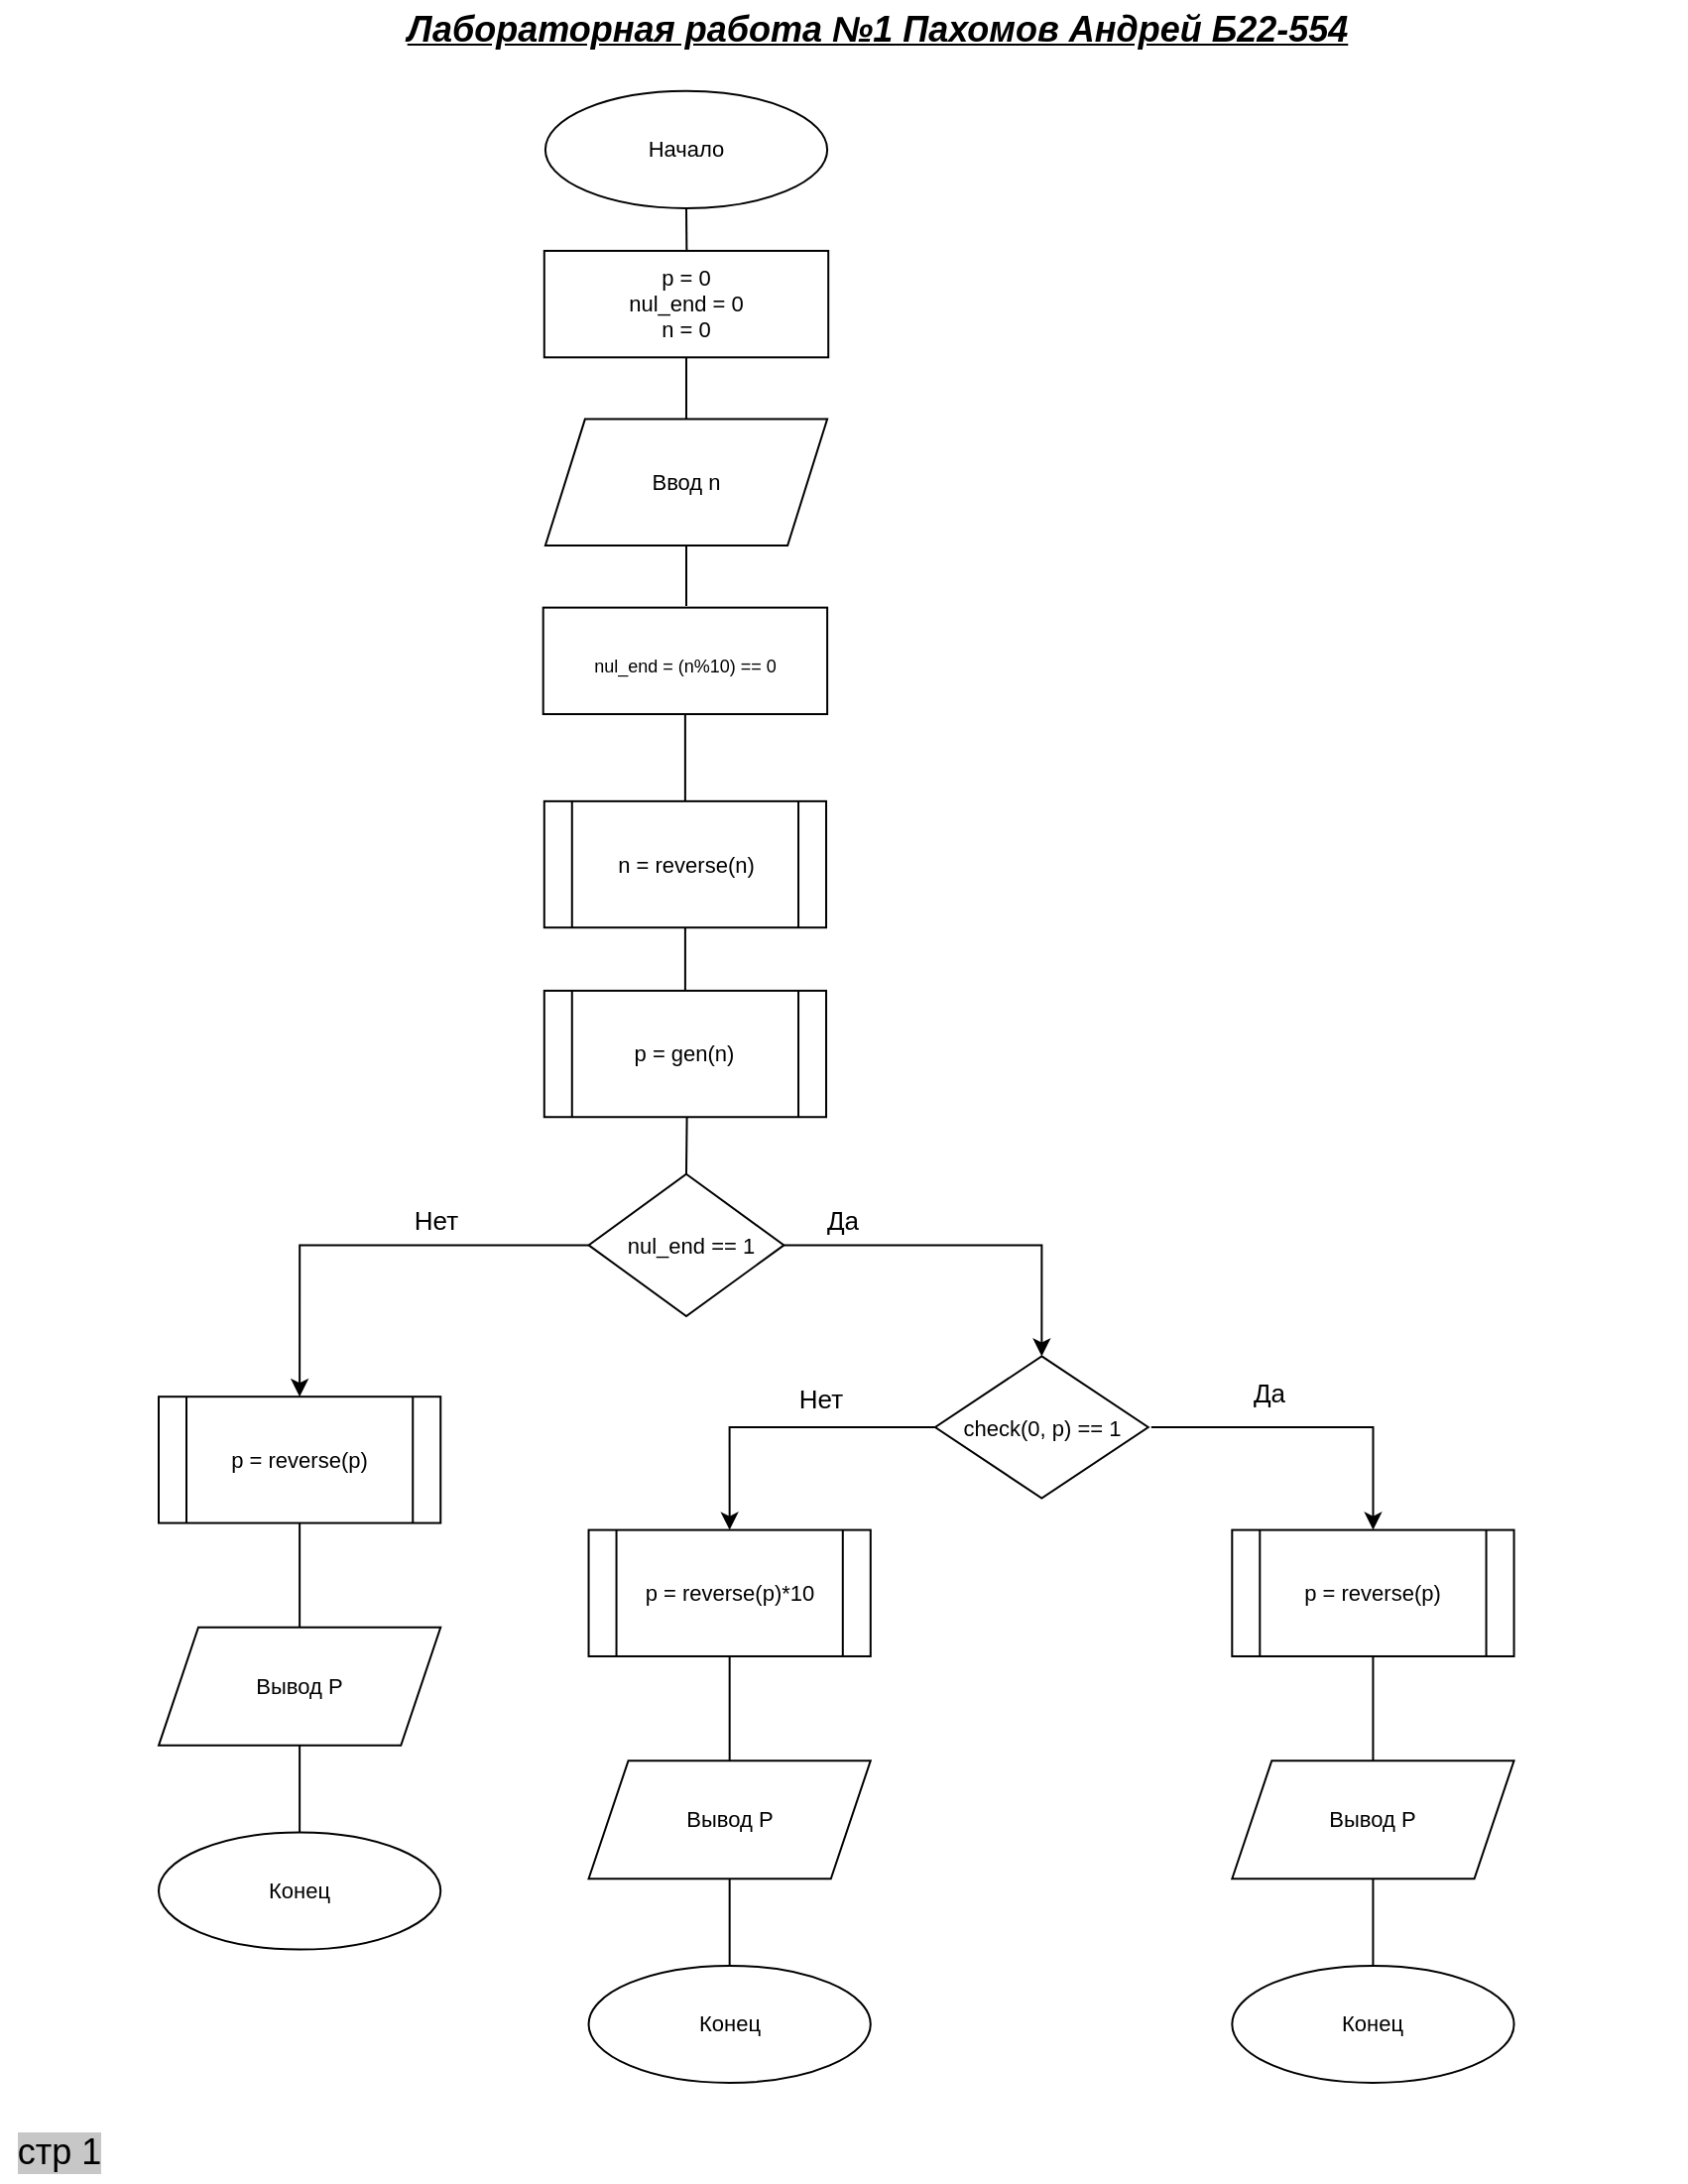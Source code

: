 <mxfile version="20.4.0" type="device" pages="4"><diagram id="7oajQtEeISZ2l3JKgqaw" name="Page-1"><mxGraphModel dx="1348" dy="793" grid="1" gridSize="10" guides="1" tooltips="1" connect="1" arrows="1" fold="1" page="1" pageScale="1" pageWidth="850" pageHeight="1100" math="0" shadow="0"><root><mxCell id="0"/><mxCell id="1" parent="0"/><mxCell id="BnipxZVZVDmW-RSB1eZD-33" value="&lt;font style=&quot;font-size: 18px;&quot;&gt;Лабораторная работа №1 Пахомов Андрей Б22-554&lt;/font&gt;" style="text;html=1;strokeColor=none;fillColor=none;align=center;verticalAlign=middle;whiteSpace=wrap;rounded=0;labelBackgroundColor=none;fontSize=18;fontStyle=7" parent="1" vertex="1"><mxGeometry x="35" width="815" height="30" as="geometry"/></mxCell><mxCell id="s5UbNVGqebiVgpLVWwN5-1" value="стр 1" style="text;html=1;strokeColor=none;fillColor=none;align=center;verticalAlign=middle;whiteSpace=wrap;rounded=0;labelBackgroundColor=#C7C7C7;fontSize=18;" parent="1" vertex="1"><mxGeometry y="1070" width="60" height="30" as="geometry"/></mxCell><mxCell id="BnipxZVZVDmW-RSB1eZD-3" value="" style="shape=parallelogram;perimeter=parallelogramPerimeter;whiteSpace=wrap;html=1;fixedSize=1;" parent="1" vertex="1"><mxGeometry x="274.937" y="211.298" width="142.123" height="63.684" as="geometry"/></mxCell><mxCell id="BnipxZVZVDmW-RSB1eZD-8" value="" style="ellipse;whiteSpace=wrap;html=1;" parent="1" vertex="1"><mxGeometry x="274.937" y="45.91" width="142.123" height="59.058" as="geometry"/></mxCell><mxCell id="BnipxZVZVDmW-RSB1eZD-22" value="&lt;font style=&quot;font-size: 11px;&quot;&gt;Начало&lt;/font&gt;" style="text;html=1;strokeColor=none;fillColor=none;align=center;verticalAlign=middle;whiteSpace=wrap;rounded=0;fontSize=11;" parent="1" vertex="1"><mxGeometry x="306.692" y="56.056" width="77.522" height="38.761" as="geometry"/></mxCell><mxCell id="BnipxZVZVDmW-RSB1eZD-23" value="Ввод n" style="text;html=1;strokeColor=none;fillColor=none;align=center;verticalAlign=middle;whiteSpace=wrap;rounded=0;fontSize=11;" parent="1" vertex="1"><mxGeometry x="306.692" y="223.766" width="77.522" height="38.761" as="geometry"/></mxCell><mxCell id="BnipxZVZVDmW-RSB1eZD-4" value="" style="shape=process;whiteSpace=wrap;html=1;backgroundOutline=1;" parent="1" vertex="1"><mxGeometry x="274.391" y="403.922" width="142.123" height="63.684" as="geometry"/></mxCell><mxCell id="BnipxZVZVDmW-RSB1eZD-5" value="&lt;font style=&quot;font-size: 11px;&quot;&gt;p = gen(n)&lt;/font&gt;" style="shape=process;whiteSpace=wrap;html=1;backgroundOutline=1;fontSize=11;" parent="1" vertex="1"><mxGeometry x="274.391" y="499.441" width="142.123" height="63.684" as="geometry"/></mxCell><mxCell id="BnipxZVZVDmW-RSB1eZD-24" value="n = reverse(n)" style="text;html=1;strokeColor=none;fillColor=none;align=center;verticalAlign=middle;whiteSpace=wrap;rounded=0;fontSize=11;" parent="1" vertex="1"><mxGeometry x="277.622" y="409.925" width="135.663" height="51.681" as="geometry"/></mxCell><mxCell id="m3h7WbiUvtzGXoO3gWcd-4" value="" style="rounded=0;whiteSpace=wrap;html=1;labelBackgroundColor=#C7C7C7;fontSize=18;" parent="1" vertex="1"><mxGeometry x="274.391" y="126.456" width="143.208" height="53.703" as="geometry"/></mxCell><mxCell id="m3h7WbiUvtzGXoO3gWcd-7" value="&lt;div style=&quot;font-size: 11px;&quot;&gt;p = 0&lt;/div&gt;&lt;div style=&quot;font-size: 11px;&quot;&gt;nul_end = 0&lt;/div&gt;&lt;div style=&quot;font-size: 11px;&quot;&gt;n = 0&lt;br style=&quot;font-size: 11px;&quot;&gt;&lt;/div&gt;" style="text;html=1;strokeColor=none;fillColor=none;align=center;verticalAlign=middle;whiteSpace=wrap;rounded=0;labelBackgroundColor=none;fontSize=11;" parent="1" vertex="1"><mxGeometry x="271.614" y="126.457" width="147.683" height="52.862" as="geometry"/></mxCell><mxCell id="6YsPOEeWC0-fRdV01-ZG-10" style="edgeStyle=orthogonalEdgeStyle;rounded=0;orthogonalLoop=1;jettySize=auto;html=1;exitX=0.5;exitY=1;exitDx=0;exitDy=0;entryX=0.501;entryY=1.016;entryDx=0;entryDy=0;entryPerimeter=0;" parent="1" source="m3h7WbiUvtzGXoO3gWcd-7" target="m3h7WbiUvtzGXoO3gWcd-7" edge="1"><mxGeometry relative="1" as="geometry"/></mxCell><mxCell id="6YsPOEeWC0-fRdV01-ZG-11" value="" style="endArrow=none;html=1;rounded=0;entryX=0.5;entryY=1;entryDx=0;entryDy=0;exitX=0.5;exitY=0;exitDx=0;exitDy=0;" parent="1" source="BnipxZVZVDmW-RSB1eZD-3" target="m3h7WbiUvtzGXoO3gWcd-4" edge="1"><mxGeometry width="50" height="50" relative="1" as="geometry"><mxPoint x="337.045" y="233.862" as="sourcePoint"/><mxPoint x="381.797" y="189.11" as="targetPoint"/></mxGeometry></mxCell><mxCell id="6YsPOEeWC0-fRdV01-ZG-12" value="" style="endArrow=none;html=1;rounded=0;entryX=0.5;entryY=1;entryDx=0;entryDy=0;exitX=0.505;exitY=0.004;exitDx=0;exitDy=0;exitPerimeter=0;" parent="1" source="m3h7WbiUvtzGXoO3gWcd-7" target="BnipxZVZVDmW-RSB1eZD-8" edge="1"><mxGeometry width="50" height="50" relative="1" as="geometry"><mxPoint x="328.094" y="153.307" as="sourcePoint"/><mxPoint x="372.847" y="108.555" as="targetPoint"/></mxGeometry></mxCell><mxCell id="6YsPOEeWC0-fRdV01-ZG-26" value="&amp;nbsp;" style="text;whiteSpace=wrap;html=1;" parent="1" vertex="1"><mxGeometry x="256.49" y="180.159" width="35.802" height="35.802" as="geometry"/></mxCell><mxCell id="6YsPOEeWC0-fRdV01-ZG-29" value="" style="endArrow=none;html=1;rounded=0;entryX=0.5;entryY=1;entryDx=0;entryDy=0;exitX=0.5;exitY=0;exitDx=0;exitDy=0;" parent="1" source="BnipxZVZVDmW-RSB1eZD-5" target="BnipxZVZVDmW-RSB1eZD-4" edge="1"><mxGeometry width="50" height="50" relative="1" as="geometry"><mxPoint x="319.144" y="520.279" as="sourcePoint"/><mxPoint x="363.896" y="475.527" as="targetPoint"/></mxGeometry></mxCell><mxCell id="6YsPOEeWC0-fRdV01-ZG-34" value="" style="endArrow=none;html=1;rounded=0;fontSize=10;entryX=0.5;entryY=1;entryDx=0;entryDy=0;" parent="1" target="BnipxZVZVDmW-RSB1eZD-3" edge="1"><mxGeometry width="50" height="50" relative="1" as="geometry"><mxPoint x="345.995" y="305.466" as="sourcePoint"/><mxPoint x="345.995" y="305.466" as="targetPoint"/></mxGeometry></mxCell><mxCell id="6YsPOEeWC0-fRdV01-ZG-35" value="" style="endArrow=none;html=1;rounded=0;fontSize=10;entryX=0.5;entryY=1;entryDx=0;entryDy=0;exitX=0.5;exitY=0;exitDx=0;exitDy=0;" parent="1" source="BnipxZVZVDmW-RSB1eZD-4" target="KRZbN99vbxoWULimkRvs-4" edge="1"><mxGeometry width="50" height="50" relative="1" as="geometry"><mxPoint x="310.193" y="430.774" as="sourcePoint"/><mxPoint x="345.471" y="369.913" as="targetPoint"/></mxGeometry></mxCell><mxCell id="rtz5h6roLHDaButqJk2--1" value="" style="rhombus;whiteSpace=wrap;html=1;fontSize=10;" parent="1" vertex="1"><mxGeometry x="296.768" y="591.892" width="98.455" height="71.604" as="geometry"/></mxCell><mxCell id="BEKEMj-BrEH8ihe_OhYc-2" value="&amp;nbsp;" style="rhombus;whiteSpace=wrap;html=1;labelBackgroundColor=none;fontSize=18;" parent="1" vertex="1"><mxGeometry x="471.482" y="683.712" width="107.406" height="71.604" as="geometry"/></mxCell><mxCell id="BEKEMj-BrEH8ihe_OhYc-14" value="&amp;nbsp;" style="text;whiteSpace=wrap;html=1;fontSize=10;" parent="1" vertex="1"><mxGeometry x="363.896" y="654.546" width="35.802" height="35.802" as="geometry"/></mxCell><mxCell id="BEKEMj-BrEH8ihe_OhYc-23" value="" style="shape=process;whiteSpace=wrap;html=1;backgroundOutline=1;" parent="1" vertex="1"><mxGeometry x="80" y="704.1" width="142.123" height="63.684" as="geometry"/></mxCell><mxCell id="BEKEMj-BrEH8ihe_OhYc-24" value="p = reverse(p)" style="text;html=1;strokeColor=none;fillColor=none;align=center;verticalAlign=middle;whiteSpace=wrap;rounded=0;fontSize=11;" parent="1" vertex="1"><mxGeometry x="80" y="716.555" width="142.123" height="38.761" as="geometry"/></mxCell><mxCell id="BEKEMj-BrEH8ihe_OhYc-25" value="" style="shape=parallelogram;perimeter=parallelogramPerimeter;whiteSpace=wrap;html=1;fixedSize=1;" parent="1" vertex="1"><mxGeometry x="80" y="820.382" width="142.123" height="59.523" as="geometry"/></mxCell><mxCell id="BEKEMj-BrEH8ihe_OhYc-26" value="" style="ellipse;whiteSpace=wrap;html=1;" parent="1" vertex="1"><mxGeometry x="80" y="923.744" width="142.123" height="59.058" as="geometry"/></mxCell><mxCell id="BEKEMj-BrEH8ihe_OhYc-27" value="Вывод Р" style="text;html=1;strokeColor=none;fillColor=none;align=center;verticalAlign=middle;whiteSpace=wrap;rounded=0;fontSize=11;" parent="1" vertex="1"><mxGeometry x="112.301" y="830.77" width="77.522" height="38.761" as="geometry"/></mxCell><mxCell id="BEKEMj-BrEH8ihe_OhYc-28" value="Конец" style="text;html=1;strokeColor=none;fillColor=none;align=center;verticalAlign=middle;whiteSpace=wrap;rounded=0;fontSize=11;" parent="1" vertex="1"><mxGeometry x="112.301" y="933.899" width="77.522" height="38.761" as="geometry"/></mxCell><mxCell id="BEKEMj-BrEH8ihe_OhYc-29" value="" style="endArrow=none;html=1;rounded=0;entryX=0.5;entryY=1;entryDx=0;entryDy=0;exitX=0.5;exitY=0;exitDx=0;exitDy=0;" parent="1" source="BEKEMj-BrEH8ihe_OhYc-25" target="BEKEMj-BrEH8ihe_OhYc-23" edge="1"><mxGeometry width="50" height="50" relative="1" as="geometry"><mxPoint x="151.455" y="807.46" as="sourcePoint"/><mxPoint x="151.455" y="767.782" as="targetPoint"/></mxGeometry></mxCell><mxCell id="BEKEMj-BrEH8ihe_OhYc-30" value="" style="endArrow=none;html=1;rounded=0;entryX=0.5;entryY=1;entryDx=0;entryDy=0;exitX=0.5;exitY=0;exitDx=0;exitDy=0;" parent="1" source="BEKEMj-BrEH8ihe_OhYc-26" target="BEKEMj-BrEH8ihe_OhYc-25" edge="1"><mxGeometry width="50" height="50" relative="1" as="geometry"><mxPoint x="142.653" y="943.795" as="sourcePoint"/><mxPoint x="187.406" y="899.043" as="targetPoint"/></mxGeometry></mxCell><mxCell id="BEKEMj-BrEH8ihe_OhYc-5" style="edgeStyle=orthogonalEdgeStyle;rounded=0;orthogonalLoop=1;jettySize=auto;html=1;entryX=0.5;entryY=0;entryDx=0;entryDy=0;fontSize=10;" parent="1" source="rtz5h6roLHDaButqJk2--1" target="BEKEMj-BrEH8ihe_OhYc-2" edge="1"><mxGeometry relative="1" as="geometry"/></mxCell><mxCell id="BEKEMj-BrEH8ihe_OhYc-31" value="" style="endArrow=none;html=1;rounded=0;fontSize=10;exitX=0.5;exitY=0;exitDx=0;exitDy=0;entryX=0.506;entryY=0.999;entryDx=0;entryDy=0;entryPerimeter=0;" parent="1" source="rtz5h6roLHDaButqJk2--1" target="BnipxZVZVDmW-RSB1eZD-5" edge="1"><mxGeometry width="50" height="50" relative="1" as="geometry"><mxPoint x="319.144" y="735.101" as="sourcePoint"/><mxPoint x="345.995" y="565.041" as="targetPoint"/></mxGeometry></mxCell><mxCell id="BEKEMj-BrEH8ihe_OhYc-47" style="edgeStyle=orthogonalEdgeStyle;rounded=0;orthogonalLoop=1;jettySize=auto;html=1;entryX=0.5;entryY=0;entryDx=0;entryDy=0;fontSize=12;exitX=0;exitY=0.5;exitDx=0;exitDy=0;" parent="1" source="rtz5h6roLHDaButqJk2--1" target="BEKEMj-BrEH8ihe_OhYc-23" edge="1"><mxGeometry relative="1" as="geometry"/></mxCell><mxCell id="BEKEMj-BrEH8ihe_OhYc-34" value="nul_end == 1" style="text;html=1;strokeColor=none;fillColor=none;align=center;verticalAlign=middle;whiteSpace=wrap;rounded=0;fontSize=11;" parent="1" vertex="1"><mxGeometry x="302.464" y="604.506" width="92.757" height="46.379" as="geometry"/></mxCell><mxCell id="BEKEMj-BrEH8ihe_OhYc-36" value="check(0, p) == 1" style="text;html=1;strokeColor=none;fillColor=none;align=center;verticalAlign=middle;whiteSpace=wrap;rounded=0;fontSize=11;" parent="1" vertex="1"><mxGeometry x="471.479" y="702.237" width="108.935" height="34.542" as="geometry"/></mxCell><mxCell id="BEKEMj-BrEH8ihe_OhYc-38" value="" style="shape=process;whiteSpace=wrap;html=1;backgroundOutline=1;" parent="1" vertex="1"><mxGeometry x="621.157" y="771.298" width="142.123" height="63.684" as="geometry"/></mxCell><mxCell id="BEKEMj-BrEH8ihe_OhYc-58" style="edgeStyle=orthogonalEdgeStyle;rounded=0;orthogonalLoop=1;jettySize=auto;html=1;exitX=1;exitY=0.5;exitDx=0;exitDy=0;fontSize=10;" parent="1" source="BEKEMj-BrEH8ihe_OhYc-36" target="BEKEMj-BrEH8ihe_OhYc-38" edge="1"><mxGeometry relative="1" as="geometry"/></mxCell><mxCell id="BEKEMj-BrEH8ihe_OhYc-39" value="p = reverse(p)" style="text;html=1;strokeColor=none;fillColor=none;align=center;verticalAlign=middle;whiteSpace=wrap;rounded=0;fontSize=11;" parent="1" vertex="1"><mxGeometry x="621.157" y="783.753" width="142.123" height="38.761" as="geometry"/></mxCell><mxCell id="BEKEMj-BrEH8ihe_OhYc-40" value="" style="shape=parallelogram;perimeter=parallelogramPerimeter;whiteSpace=wrap;html=1;fixedSize=1;" parent="1" vertex="1"><mxGeometry x="621.157" y="887.58" width="142.123" height="59.523" as="geometry"/></mxCell><mxCell id="BEKEMj-BrEH8ihe_OhYc-41" value="" style="ellipse;whiteSpace=wrap;html=1;" parent="1" vertex="1"><mxGeometry x="621.157" y="990.942" width="142.123" height="59.058" as="geometry"/></mxCell><mxCell id="BEKEMj-BrEH8ihe_OhYc-42" value="Вывод Р" style="text;html=1;strokeColor=none;fillColor=none;align=center;verticalAlign=middle;whiteSpace=wrap;rounded=0;fontSize=11;" parent="1" vertex="1"><mxGeometry x="653.458" y="897.968" width="77.522" height="38.761" as="geometry"/></mxCell><mxCell id="BEKEMj-BrEH8ihe_OhYc-43" value="Конец" style="text;html=1;strokeColor=none;fillColor=none;align=center;verticalAlign=middle;whiteSpace=wrap;rounded=0;fontSize=11;" parent="1" vertex="1"><mxGeometry x="653.458" y="1001.097" width="77.522" height="38.761" as="geometry"/></mxCell><mxCell id="BEKEMj-BrEH8ihe_OhYc-44" value="" style="endArrow=none;html=1;rounded=0;entryX=0.5;entryY=1;entryDx=0;entryDy=0;exitX=0.5;exitY=0;exitDx=0;exitDy=0;" parent="1" source="BEKEMj-BrEH8ihe_OhYc-40" target="BEKEMj-BrEH8ihe_OhYc-38" edge="1"><mxGeometry width="50" height="50" relative="1" as="geometry"><mxPoint x="692.612" y="874.659" as="sourcePoint"/><mxPoint x="692.612" y="834.98" as="targetPoint"/></mxGeometry></mxCell><mxCell id="BEKEMj-BrEH8ihe_OhYc-45" value="" style="endArrow=none;html=1;rounded=0;entryX=0.5;entryY=1;entryDx=0;entryDy=0;exitX=0.5;exitY=0;exitDx=0;exitDy=0;" parent="1" source="BEKEMj-BrEH8ihe_OhYc-41" target="BEKEMj-BrEH8ihe_OhYc-40" edge="1"><mxGeometry width="50" height="50" relative="1" as="geometry"><mxPoint x="683.81" y="1010.994" as="sourcePoint"/><mxPoint x="728.563" y="966.241" as="targetPoint"/></mxGeometry></mxCell><mxCell id="BEKEMj-BrEH8ihe_OhYc-46" value="&amp;nbsp;" style="text;whiteSpace=wrap;html=1;fontSize=12;" parent="1" vertex="1"><mxGeometry x="707.103" y="877.586" width="46.056" height="46.056" as="geometry"/></mxCell><mxCell id="BEKEMj-BrEH8ihe_OhYc-48" value="" style="shape=process;whiteSpace=wrap;html=1;backgroundOutline=1;" parent="1" vertex="1"><mxGeometry x="296.771" y="771.298" width="142.123" height="63.684" as="geometry"/></mxCell><mxCell id="BEKEMj-BrEH8ihe_OhYc-57" style="edgeStyle=orthogonalEdgeStyle;rounded=0;orthogonalLoop=1;jettySize=auto;html=1;exitX=0;exitY=0.5;exitDx=0;exitDy=0;entryX=0.5;entryY=0;entryDx=0;entryDy=0;fontSize=10;" parent="1" source="BEKEMj-BrEH8ihe_OhYc-36" target="BEKEMj-BrEH8ihe_OhYc-48" edge="1"><mxGeometry relative="1" as="geometry"/></mxCell><mxCell id="BEKEMj-BrEH8ihe_OhYc-49" value="&lt;div style=&quot;font-size: 11px;&quot;&gt;p = reverse(p)*10&lt;/div&gt;" style="text;html=1;strokeColor=none;fillColor=none;align=center;verticalAlign=middle;whiteSpace=wrap;rounded=0;fontSize=11;" parent="1" vertex="1"><mxGeometry x="296.771" y="783.753" width="142.123" height="38.761" as="geometry"/></mxCell><mxCell id="BEKEMj-BrEH8ihe_OhYc-50" value="" style="shape=parallelogram;perimeter=parallelogramPerimeter;whiteSpace=wrap;html=1;fixedSize=1;fontSize=11;" parent="1" vertex="1"><mxGeometry x="296.771" y="887.58" width="142.123" height="59.523" as="geometry"/></mxCell><mxCell id="BEKEMj-BrEH8ihe_OhYc-51" value="" style="ellipse;whiteSpace=wrap;html=1;" parent="1" vertex="1"><mxGeometry x="296.771" y="990.942" width="142.123" height="59.058" as="geometry"/></mxCell><mxCell id="BEKEMj-BrEH8ihe_OhYc-52" value="Вывод Р" style="text;html=1;strokeColor=none;fillColor=none;align=center;verticalAlign=middle;whiteSpace=wrap;rounded=0;fontSize=11;" parent="1" vertex="1"><mxGeometry x="329.071" y="897.968" width="77.522" height="38.761" as="geometry"/></mxCell><mxCell id="BEKEMj-BrEH8ihe_OhYc-53" value="Конец" style="text;html=1;strokeColor=none;fillColor=none;align=center;verticalAlign=middle;whiteSpace=wrap;rounded=0;fontSize=11;" parent="1" vertex="1"><mxGeometry x="329.071" y="1001.097" width="77.522" height="38.761" as="geometry"/></mxCell><mxCell id="BEKEMj-BrEH8ihe_OhYc-54" value="" style="endArrow=none;html=1;rounded=0;entryX=0.5;entryY=1;entryDx=0;entryDy=0;exitX=0.5;exitY=0;exitDx=0;exitDy=0;" parent="1" source="BEKEMj-BrEH8ihe_OhYc-50" target="BEKEMj-BrEH8ihe_OhYc-48" edge="1"><mxGeometry width="50" height="50" relative="1" as="geometry"><mxPoint x="368.226" y="874.659" as="sourcePoint"/><mxPoint x="368.226" y="834.98" as="targetPoint"/></mxGeometry></mxCell><mxCell id="BEKEMj-BrEH8ihe_OhYc-55" value="" style="endArrow=none;html=1;rounded=0;entryX=0.5;entryY=1;entryDx=0;entryDy=0;exitX=0.5;exitY=0;exitDx=0;exitDy=0;" parent="1" source="BEKEMj-BrEH8ihe_OhYc-51" target="BEKEMj-BrEH8ihe_OhYc-50" edge="1"><mxGeometry width="50" height="50" relative="1" as="geometry"><mxPoint x="359.424" y="1010.994" as="sourcePoint"/><mxPoint x="404.177" y="966.241" as="targetPoint"/></mxGeometry></mxCell><mxCell id="BEKEMj-BrEH8ihe_OhYc-56" value="&amp;nbsp;" style="text;whiteSpace=wrap;html=1;fontSize=12;" parent="1" vertex="1"><mxGeometry x="382.717" y="877.586" width="46.056" height="46.056" as="geometry"/></mxCell><mxCell id="KRZbN99vbxoWULimkRvs-4" value="&lt;font style=&quot;font-size: 9px;&quot;&gt;&lt;font style=&quot;font-size: 9px;&quot;&gt;nul_end = (n%10) == 0&lt;/font&gt;&lt;br style=&quot;font-size: 11px;&quot;&gt;&lt;/font&gt;" style="rounded=0;whiteSpace=wrap;html=1;labelBackgroundColor=default;fontSize=18;fontColor=default;" parent="1" vertex="1"><mxGeometry x="273.851" y="306.306" width="143.208" height="53.703" as="geometry"/></mxCell><mxCell id="h-kcC_VCZgVhKCg0ERTI-1" value="Да" style="text;html=1;strokeColor=none;fillColor=none;align=center;verticalAlign=middle;whiteSpace=wrap;rounded=0;labelBackgroundColor=default;fontSize=13;fontColor=default;" parent="1" vertex="1"><mxGeometry x="610" y="686.55" width="60" height="30" as="geometry"/></mxCell><mxCell id="h-kcC_VCZgVhKCg0ERTI-2" value="Да" style="text;html=1;strokeColor=none;fillColor=none;align=center;verticalAlign=middle;whiteSpace=wrap;rounded=0;labelBackgroundColor=default;fontSize=13;fontColor=default;" parent="1" vertex="1"><mxGeometry x="395" y="600" width="60" height="30" as="geometry"/></mxCell><mxCell id="h-kcC_VCZgVhKCg0ERTI-3" value="Нет" style="text;html=1;strokeColor=none;fillColor=none;align=center;verticalAlign=middle;whiteSpace=wrap;rounded=0;labelBackgroundColor=default;fontSize=13;fontColor=default;" parent="1" vertex="1"><mxGeometry x="384.21" y="690.35" width="60" height="30" as="geometry"/></mxCell><mxCell id="h-kcC_VCZgVhKCg0ERTI-5" value="Нет" style="text;html=1;strokeColor=none;fillColor=none;align=center;verticalAlign=middle;whiteSpace=wrap;rounded=0;labelBackgroundColor=default;fontSize=13;fontColor=default;" parent="1" vertex="1"><mxGeometry x="189.82" y="600.0" width="60" height="30" as="geometry"/></mxCell></root></mxGraphModel></diagram><diagram id="1HF3k5OHZlQZpETALNYS" name="Page-2"><mxGraphModel dx="1348" dy="793" grid="1" gridSize="10" guides="1" tooltips="1" connect="1" arrows="1" fold="1" page="1" pageScale="1" pageWidth="850" pageHeight="1100" math="0" shadow="0"><root><mxCell id="0"/><mxCell id="1" parent="0"/><mxCell id="0toCMmZ6oa2eL86XbVxv-1" value="стр. 2" style="text;html=1;strokeColor=none;fillColor=none;align=center;verticalAlign=middle;whiteSpace=wrap;rounded=0;labelBackgroundColor=#CFCFCF;fontSize=18;" parent="1" vertex="1"><mxGeometry y="1070" width="60" height="30" as="geometry"/></mxCell><mxCell id="4pwFMZEoqKdQu21J9gN4-1" value="" style="group;fontSize=11;" parent="1" vertex="1" connectable="0"><mxGeometry x="190" y="40.94" width="419.73" height="689.06" as="geometry"/></mxCell><mxCell id="Iyo3WeEkr_DnU2Pt3BL3-1" style="edgeStyle=orthogonalEdgeStyle;rounded=0;orthogonalLoop=1;jettySize=auto;html=1;exitX=0.5;exitY=1;exitDx=0;exitDy=0;fontSize=11;" parent="4pwFMZEoqKdQu21J9gN4-1" source="Iyo3WeEkr_DnU2Pt3BL3-6" edge="1"><mxGeometry relative="1" as="geometry"><mxPoint x="253.587" y="165.322" as="targetPoint"/><Array as="points"><mxPoint x="332.286" y="348.955"/><mxPoint x="419.73" y="348.955"/><mxPoint x="419.73" y="165.322"/></Array></mxGeometry></mxCell><mxCell id="Iyo3WeEkr_DnU2Pt3BL3-2" value="" style="ellipse;whiteSpace=wrap;html=1;aspect=fixed;labelBackgroundColor=none;fontSize=11;" parent="4pwFMZEoqKdQu21J9gN4-1" vertex="1"><mxGeometry x="218.609" width="69.955" height="69.955" as="geometry"/></mxCell><mxCell id="Iyo3WeEkr_DnU2Pt3BL3-3" value="" style="rounded=0;whiteSpace=wrap;html=1;labelBackgroundColor=none;fontSize=11;" parent="4pwFMZEoqKdQu21J9gN4-1" vertex="1"><mxGeometry x="201.121" y="104.933" width="104.933" height="52.466" as="geometry"/></mxCell><mxCell id="Iyo3WeEkr_DnU2Pt3BL3-4" style="edgeStyle=orthogonalEdgeStyle;rounded=0;orthogonalLoop=1;jettySize=auto;html=1;fontSize=11;exitX=1;exitY=0.5;exitDx=0;exitDy=0;" parent="4pwFMZEoqKdQu21J9gN4-1" source="Iyo3WeEkr_DnU2Pt3BL3-5" edge="1"><mxGeometry relative="1" as="geometry"><mxPoint x="332.286" y="262.332" as="targetPoint"/><Array as="points"><mxPoint x="332.286" y="218.61"/><mxPoint x="332.286" y="261.458"/></Array></mxGeometry></mxCell><mxCell id="Iyo3WeEkr_DnU2Pt3BL3-5" value="" style="rhombus;whiteSpace=wrap;html=1;labelBackgroundColor=none;fontSize=11;" parent="4pwFMZEoqKdQu21J9gN4-1" vertex="1"><mxGeometry x="201.121" y="183.633" width="104.933" height="69.955" as="geometry"/></mxCell><mxCell id="Iyo3WeEkr_DnU2Pt3BL3-6" value="" style="rounded=0;whiteSpace=wrap;html=1;labelBackgroundColor=none;fontSize=11;" parent="4pwFMZEoqKdQu21J9gN4-1" vertex="1"><mxGeometry x="279.82" y="262.332" width="104.933" height="52.466" as="geometry"/></mxCell><mxCell id="Iyo3WeEkr_DnU2Pt3BL3-7" value="" style="rounded=0;whiteSpace=wrap;html=1;labelBackgroundColor=none;fontSize=11;" parent="4pwFMZEoqKdQu21J9gN4-1" vertex="1"><mxGeometry x="61.211" y="244.844" width="104.933" height="52.466" as="geometry"/></mxCell><mxCell id="Iyo3WeEkr_DnU2Pt3BL3-8" style="edgeStyle=orthogonalEdgeStyle;rounded=0;orthogonalLoop=1;jettySize=auto;html=1;exitX=0;exitY=0.5;exitDx=0;exitDy=0;fontSize=11;entryX=0.5;entryY=0;entryDx=0;entryDy=0;" parent="4pwFMZEoqKdQu21J9gN4-1" source="Iyo3WeEkr_DnU2Pt3BL3-5" target="Iyo3WeEkr_DnU2Pt3BL3-7" edge="1"><mxGeometry relative="1" as="geometry"/></mxCell><mxCell id="Iyo3WeEkr_DnU2Pt3BL3-9" value="" style="rhombus;whiteSpace=wrap;html=1;labelBackgroundColor=none;fontSize=11;" parent="4pwFMZEoqKdQu21J9gN4-1" vertex="1"><mxGeometry x="61.211" y="386.678" width="104.933" height="69.955" as="geometry"/></mxCell><mxCell id="Iyo3WeEkr_DnU2Pt3BL3-10" value="" style="rounded=0;whiteSpace=wrap;html=1;labelBackgroundColor=none;fontSize=11;" parent="4pwFMZEoqKdQu21J9gN4-1" vertex="1"><mxGeometry x="139.91" y="472.198" width="104.933" height="52.466" as="geometry"/></mxCell><mxCell id="Iyo3WeEkr_DnU2Pt3BL3-11" style="edgeStyle=orthogonalEdgeStyle;rounded=0;orthogonalLoop=1;jettySize=auto;html=1;exitX=1;exitY=0.5;exitDx=0;exitDy=0;entryX=0.5;entryY=0;entryDx=0;entryDy=0;fontSize=11;" parent="4pwFMZEoqKdQu21J9gN4-1" source="Iyo3WeEkr_DnU2Pt3BL3-9" target="Iyo3WeEkr_DnU2Pt3BL3-10" edge="1"><mxGeometry relative="1" as="geometry"/></mxCell><mxCell id="Iyo3WeEkr_DnU2Pt3BL3-12" value="" style="rounded=0;whiteSpace=wrap;html=1;labelBackgroundColor=none;fontSize=11;" parent="4pwFMZEoqKdQu21J9gN4-1" vertex="1"><mxGeometry x="139.91" y="550.898" width="104.933" height="52.466" as="geometry"/></mxCell><mxCell id="Iyo3WeEkr_DnU2Pt3BL3-13" style="edgeStyle=orthogonalEdgeStyle;rounded=0;orthogonalLoop=1;jettySize=auto;html=1;exitX=0.5;exitY=1;exitDx=0;exitDy=0;fontSize=11;" parent="4pwFMZEoqKdQu21J9gN4-1" source="Iyo3WeEkr_DnU2Pt3BL3-14" edge="1"><mxGeometry relative="1" as="geometry"><mxPoint x="113.677" y="355.898" as="targetPoint"/><Array as="points"><mxPoint x="192.376" y="689.06"/><mxPoint x="271.076" y="689.06"/><mxPoint x="271.076" y="355.898"/></Array></mxGeometry></mxCell><mxCell id="Iyo3WeEkr_DnU2Pt3BL3-14" value="" style="rounded=0;whiteSpace=wrap;html=1;labelBackgroundColor=none;fontSize=11;" parent="4pwFMZEoqKdQu21J9gN4-1" vertex="1"><mxGeometry x="139.91" y="618.256" width="104.933" height="52.466" as="geometry"/></mxCell><mxCell id="Iyo3WeEkr_DnU2Pt3BL3-15" value="" style="ellipse;whiteSpace=wrap;html=1;aspect=fixed;labelBackgroundColor=none;fontSize=11;" parent="4pwFMZEoqKdQu21J9gN4-1" vertex="1"><mxGeometry y="463.454" width="69.955" height="69.955" as="geometry"/></mxCell><mxCell id="Iyo3WeEkr_DnU2Pt3BL3-16" style="edgeStyle=orthogonalEdgeStyle;rounded=0;orthogonalLoop=1;jettySize=auto;html=1;exitX=0;exitY=0.5;exitDx=0;exitDy=0;entryX=0.5;entryY=0;entryDx=0;entryDy=0;fontSize=11;" parent="4pwFMZEoqKdQu21J9gN4-1" source="Iyo3WeEkr_DnU2Pt3BL3-9" target="Iyo3WeEkr_DnU2Pt3BL3-15" edge="1"><mxGeometry relative="1" as="geometry"/></mxCell><mxCell id="Iyo3WeEkr_DnU2Pt3BL3-17" value="s &amp;lt; n" style="text;html=1;strokeColor=none;fillColor=none;align=center;verticalAlign=middle;whiteSpace=wrap;rounded=0;labelBackgroundColor=none;fontSize=11;" parent="4pwFMZEoqKdQu21J9gN4-1" vertex="1"><mxGeometry x="218.609" y="205.494" width="69.955" height="26.233" as="geometry"/></mxCell><mxCell id="Iyo3WeEkr_DnU2Pt3BL3-18" value="&lt;div style=&quot;font-size: 11px;&quot;&gt;s = 1&lt;br style=&quot;font-size: 11px;&quot;&gt;&lt;/div&gt;&lt;div style=&quot;font-size: 11px;&quot;&gt;p = 0&lt;/div&gt;" style="text;html=1;strokeColor=none;fillColor=none;align=center;verticalAlign=middle;whiteSpace=wrap;rounded=0;labelBackgroundColor=none;fontSize=11;" parent="4pwFMZEoqKdQu21J9gN4-1" vertex="1"><mxGeometry x="201.121" y="104.933" width="104.933" height="52.466" as="geometry"/></mxCell><mxCell id="Iyo3WeEkr_DnU2Pt3BL3-19" value="s *= 10" style="text;html=1;strokeColor=none;fillColor=none;align=center;verticalAlign=middle;whiteSpace=wrap;rounded=0;labelBackgroundColor=none;fontSize=11;" parent="4pwFMZEoqKdQu21J9gN4-1" vertex="1"><mxGeometry x="279.82" y="262.332" width="104.933" height="52.466" as="geometry"/></mxCell><mxCell id="Iyo3WeEkr_DnU2Pt3BL3-20" value="s /= 10" style="text;html=1;strokeColor=none;fillColor=none;align=center;verticalAlign=middle;whiteSpace=wrap;rounded=0;labelBackgroundColor=none;fontSize=11;" parent="4pwFMZEoqKdQu21J9gN4-1" vertex="1"><mxGeometry x="61.211" y="244.844" width="104.933" height="52.466" as="geometry"/></mxCell><mxCell id="Iyo3WeEkr_DnU2Pt3BL3-21" value="n &amp;gt; 0" style="text;html=1;strokeColor=none;fillColor=none;align=center;verticalAlign=middle;whiteSpace=wrap;rounded=0;labelBackgroundColor=none;fontSize=11;" parent="4pwFMZEoqKdQu21J9gN4-1" vertex="1"><mxGeometry x="87.444" y="402.243" width="52.466" height="34.978" as="geometry"/></mxCell><mxCell id="Iyo3WeEkr_DnU2Pt3BL3-22" value="Да" style="text;html=1;strokeColor=none;fillColor=none;align=center;verticalAlign=middle;whiteSpace=wrap;rounded=0;labelBackgroundColor=none;fontSize=11;" parent="4pwFMZEoqKdQu21J9gN4-1" vertex="1"><mxGeometry x="297.309" y="196.749" width="52.466" height="26.233" as="geometry"/></mxCell><mxCell id="Iyo3WeEkr_DnU2Pt3BL3-23" value="Нет" style="text;html=1;strokeColor=none;fillColor=none;align=center;verticalAlign=middle;whiteSpace=wrap;rounded=0;labelBackgroundColor=none;fontSize=11;" parent="4pwFMZEoqKdQu21J9gN4-1" vertex="1"><mxGeometry x="131.166" y="196.749" width="52.466" height="26.233" as="geometry"/></mxCell><mxCell id="Iyo3WeEkr_DnU2Pt3BL3-24" value="Да" style="text;html=1;strokeColor=none;fillColor=none;align=center;verticalAlign=middle;whiteSpace=wrap;rounded=0;labelBackgroundColor=none;fontSize=11;" parent="4pwFMZEoqKdQu21J9gN4-1" vertex="1"><mxGeometry x="157.399" y="393.499" width="52.466" height="24.371" as="geometry"/></mxCell><mxCell id="Iyo3WeEkr_DnU2Pt3BL3-25" value="Нет" style="text;html=1;strokeColor=none;fillColor=none;align=center;verticalAlign=middle;whiteSpace=wrap;rounded=0;labelBackgroundColor=none;fontSize=11;" parent="4pwFMZEoqKdQu21J9gN4-1" vertex="1"><mxGeometry x="17.489" y="393.499" width="52.466" height="26.233" as="geometry"/></mxCell><mxCell id="Iyo3WeEkr_DnU2Pt3BL3-26" value="&lt;font style=&quot;font-size: 11px;&quot;&gt;reverse(n)&lt;/font&gt;" style="text;html=1;strokeColor=none;fillColor=none;align=center;verticalAlign=middle;whiteSpace=wrap;rounded=0;labelBackgroundColor=none;fontSize=11;" parent="4pwFMZEoqKdQu21J9gN4-1" vertex="1"><mxGeometry x="227.354" y="21.861" width="52.466" height="26.233" as="geometry"/></mxCell><mxCell id="Iyo3WeEkr_DnU2Pt3BL3-27" value="p += (n%10)*s" style="text;html=1;strokeColor=none;fillColor=none;align=center;verticalAlign=middle;whiteSpace=wrap;rounded=0;labelBackgroundColor=none;fontSize=11;" parent="4pwFMZEoqKdQu21J9gN4-1" vertex="1"><mxGeometry x="139.91" y="485.315" width="104.933" height="26.233" as="geometry"/></mxCell><mxCell id="Iyo3WeEkr_DnU2Pt3BL3-28" value="s /= 10" style="text;html=1;strokeColor=none;fillColor=none;align=center;verticalAlign=middle;whiteSpace=wrap;rounded=0;labelBackgroundColor=none;fontSize=11;" parent="4pwFMZEoqKdQu21J9gN4-1" vertex="1"><mxGeometry x="139.91" y="631.373" width="104.933" height="26.233" as="geometry"/></mxCell><mxCell id="Iyo3WeEkr_DnU2Pt3BL3-29" value="n /= 10" style="text;html=1;strokeColor=none;fillColor=none;align=center;verticalAlign=middle;whiteSpace=wrap;rounded=0;labelBackgroundColor=none;fontSize=11;" parent="4pwFMZEoqKdQu21J9gN4-1" vertex="1"><mxGeometry x="139.91" y="564.015" width="104.933" height="26.233" as="geometry"/></mxCell><mxCell id="Iyo3WeEkr_DnU2Pt3BL3-30" value="return p" style="text;html=1;strokeColor=none;fillColor=none;align=center;verticalAlign=middle;whiteSpace=wrap;rounded=0;labelBackgroundColor=none;fontSize=11;" parent="4pwFMZEoqKdQu21J9gN4-1" vertex="1"><mxGeometry y="485.315" width="69.955" height="26.233" as="geometry"/></mxCell><mxCell id="Iyo3WeEkr_DnU2Pt3BL3-31" value="" style="endArrow=none;html=1;rounded=0;entryX=0.5;entryY=1;entryDx=0;entryDy=0;exitX=0.5;exitY=0;exitDx=0;exitDy=0;fontSize=11;" parent="4pwFMZEoqKdQu21J9gN4-1" source="Iyo3WeEkr_DnU2Pt3BL3-12" target="Iyo3WeEkr_DnU2Pt3BL3-10" edge="1"><mxGeometry width="50" height="50" relative="1" as="geometry"><mxPoint x="166.143" y="593.798" as="sourcePoint"/><mxPoint x="209.865" y="550.076" as="targetPoint"/></mxGeometry></mxCell><mxCell id="Iyo3WeEkr_DnU2Pt3BL3-32" value="" style="endArrow=none;html=1;rounded=0;entryX=0.5;entryY=1;entryDx=0;entryDy=0;exitX=0.5;exitY=0;exitDx=0;exitDy=0;fontSize=11;" parent="4pwFMZEoqKdQu21J9gN4-1" source="Iyo3WeEkr_DnU2Pt3BL3-14" target="Iyo3WeEkr_DnU2Pt3BL3-12" edge="1"><mxGeometry width="50" height="50" relative="1" as="geometry"><mxPoint x="183.632" y="655.009" as="sourcePoint"/><mxPoint x="227.354" y="611.287" as="targetPoint"/></mxGeometry></mxCell><mxCell id="Iyo3WeEkr_DnU2Pt3BL3-33" value="" style="endArrow=none;html=1;rounded=0;entryX=0.5;entryY=1;entryDx=0;entryDy=0;exitX=0.5;exitY=0;exitDx=0;exitDy=0;fontSize=11;" parent="4pwFMZEoqKdQu21J9gN4-1" source="Iyo3WeEkr_DnU2Pt3BL3-9" target="Iyo3WeEkr_DnU2Pt3BL3-20" edge="1"><mxGeometry width="50" height="50" relative="1" as="geometry"><mxPoint x="262.331" y="427.654" as="sourcePoint"/><mxPoint x="306.053" y="383.932" as="targetPoint"/></mxGeometry></mxCell><mxCell id="Iyo3WeEkr_DnU2Pt3BL3-34" value="" style="endArrow=none;html=1;rounded=0;entryX=0.5;entryY=1;entryDx=0;entryDy=0;exitX=0.5;exitY=0;exitDx=0;exitDy=0;fontSize=11;" parent="4pwFMZEoqKdQu21J9gN4-1" source="Iyo3WeEkr_DnU2Pt3BL3-5" target="Iyo3WeEkr_DnU2Pt3BL3-18" edge="1"><mxGeometry width="50" height="50" relative="1" as="geometry"><mxPoint x="218.609" y="209.044" as="sourcePoint"/><mxPoint x="262.331" y="165.322" as="targetPoint"/></mxGeometry></mxCell><mxCell id="Iyo3WeEkr_DnU2Pt3BL3-35" value="" style="endArrow=none;html=1;rounded=0;entryX=0.5;entryY=1;entryDx=0;entryDy=0;exitX=0.5;exitY=0;exitDx=0;exitDy=0;fontSize=11;" parent="4pwFMZEoqKdQu21J9gN4-1" source="Iyo3WeEkr_DnU2Pt3BL3-18" target="Iyo3WeEkr_DnU2Pt3BL3-2" edge="1"><mxGeometry width="50" height="50" relative="1" as="geometry"><mxPoint x="166.143" y="165.322" as="sourcePoint"/><mxPoint x="209.865" y="121.6" as="targetPoint"/></mxGeometry></mxCell></root></mxGraphModel></diagram><diagram id="X6xm_4WoIStro9D73jk3" name="Page-3"><mxGraphModel dx="1586" dy="933" grid="1" gridSize="10" guides="1" tooltips="1" connect="1" arrows="1" fold="1" page="1" pageScale="1" pageWidth="850" pageHeight="1100" math="0" shadow="0"><root><mxCell id="0"/><mxCell id="1" parent="0"/><mxCell id="g1T45uqt9AkTmEdOLwSE-2" value="" style="rounded=0;whiteSpace=wrap;html=1;labelBackgroundColor=none;fontSize=11;" parent="1" vertex="1"><mxGeometry x="284" y="155" width="120" height="60" as="geometry"/></mxCell><mxCell id="g1T45uqt9AkTmEdOLwSE-3" value="" style="ellipse;whiteSpace=wrap;html=1;aspect=fixed;labelBackgroundColor=none;fontSize=11;" parent="1" vertex="1"><mxGeometry x="304" y="35" width="80" height="80" as="geometry"/></mxCell><mxCell id="g1T45uqt9AkTmEdOLwSE-12" style="edgeStyle=orthogonalEdgeStyle;rounded=0;orthogonalLoop=1;jettySize=auto;html=1;exitX=1;exitY=0.5;exitDx=0;exitDy=0;entryX=0.5;entryY=0;entryDx=0;entryDy=0;fontSize=11;" parent="1" source="g1T45uqt9AkTmEdOLwSE-4" target="g1T45uqt9AkTmEdOLwSE-6" edge="1"><mxGeometry relative="1" as="geometry"/></mxCell><mxCell id="g1T45uqt9AkTmEdOLwSE-18" style="edgeStyle=orthogonalEdgeStyle;rounded=0;orthogonalLoop=1;jettySize=auto;html=1;entryX=0.5;entryY=0;entryDx=0;entryDy=0;fontSize=11;exitX=0;exitY=0.5;exitDx=0;exitDy=0;" parent="1" source="g1T45uqt9AkTmEdOLwSE-4" target="g1T45uqt9AkTmEdOLwSE-5" edge="1"><mxGeometry relative="1" as="geometry"><mxPoint x="284" y="305" as="sourcePoint"/></mxGeometry></mxCell><mxCell id="g1T45uqt9AkTmEdOLwSE-4" value="" style="rhombus;whiteSpace=wrap;html=1;labelBackgroundColor=none;fontSize=11;" parent="1" vertex="1"><mxGeometry x="284" y="265" width="120" height="80" as="geometry"/></mxCell><mxCell id="g1T45uqt9AkTmEdOLwSE-5" value="" style="ellipse;whiteSpace=wrap;html=1;aspect=fixed;labelBackgroundColor=none;fontSize=11;" parent="1" vertex="1"><mxGeometry x="184" y="365" width="80" height="80" as="geometry"/></mxCell><mxCell id="g1T45uqt9AkTmEdOLwSE-6" value="" style="shape=process;whiteSpace=wrap;html=1;backgroundOutline=1;labelBackgroundColor=none;fontSize=11;" parent="1" vertex="1"><mxGeometry x="440" y="377.5" width="140" height="60" as="geometry"/></mxCell><mxCell id="g1T45uqt9AkTmEdOLwSE-14" style="edgeStyle=orthogonalEdgeStyle;rounded=0;orthogonalLoop=1;jettySize=auto;html=1;exitX=1;exitY=0.5;exitDx=0;exitDy=0;entryX=0.5;entryY=0;entryDx=0;entryDy=0;fontSize=11;" parent="1" source="g1T45uqt9AkTmEdOLwSE-7" edge="1"><mxGeometry relative="1" as="geometry"><mxPoint x="640" y="577.5" as="targetPoint"/></mxGeometry></mxCell><mxCell id="hKXrxwE75ctJ6yZXRgEX-3" style="edgeStyle=orthogonalEdgeStyle;rounded=0;orthogonalLoop=1;jettySize=auto;html=1;exitX=0;exitY=0.5;exitDx=0;exitDy=0;entryX=0.5;entryY=0;entryDx=0;entryDy=0;fontSize=11;fontColor=default;" parent="1" source="g1T45uqt9AkTmEdOLwSE-7" target="QjrQeYPKUfKXvd-FM5o9-7" edge="1"><mxGeometry relative="1" as="geometry"/></mxCell><mxCell id="g1T45uqt9AkTmEdOLwSE-7" value="" style="rhombus;whiteSpace=wrap;html=1;labelBackgroundColor=none;fontSize=11;" parent="1" vertex="1"><mxGeometry x="450" y="477.5" width="120" height="80" as="geometry"/></mxCell><mxCell id="g1T45uqt9AkTmEdOLwSE-8" value="" style="rounded=0;whiteSpace=wrap;html=1;labelBackgroundColor=none;fontSize=11;" parent="1" vertex="1"><mxGeometry x="579" y="575" width="120" height="60" as="geometry"/></mxCell><mxCell id="g1T45uqt9AkTmEdOLwSE-9" value="" style="rounded=0;whiteSpace=wrap;html=1;labelBackgroundColor=none;fontSize=11;" parent="1" vertex="1"><mxGeometry x="94" y="660" width="120" height="60" as="geometry"/></mxCell><mxCell id="g1T45uqt9AkTmEdOLwSE-10" value="" style="rounded=0;whiteSpace=wrap;html=1;labelBackgroundColor=none;fontSize=11;" parent="1" vertex="1"><mxGeometry x="94" y="750" width="120" height="60" as="geometry"/></mxCell><mxCell id="g1T45uqt9AkTmEdOLwSE-11" value="" style="rounded=0;whiteSpace=wrap;html=1;labelBackgroundColor=none;fontSize=11;" parent="1" vertex="1"><mxGeometry x="94" y="840" width="120" height="60" as="geometry"/></mxCell><mxCell id="g1T45uqt9AkTmEdOLwSE-27" value="" style="endArrow=classic;html=1;rounded=0;fontSize=11;" parent="1" edge="1"><mxGeometry width="50" height="50" relative="1" as="geometry"><mxPoint x="40" y="240" as="sourcePoint"/><mxPoint x="344" y="245" as="targetPoint"/></mxGeometry></mxCell><mxCell id="g1T45uqt9AkTmEdOLwSE-29" value="" style="endArrow=none;html=1;rounded=0;fontSize=11;exitX=0.5;exitY=1;exitDx=0;exitDy=0;" parent="1" source="g1T45uqt9AkTmEdOLwSE-8" edge="1"><mxGeometry width="50" height="50" relative="1" as="geometry"><mxPoint x="534" y="565" as="sourcePoint"/><mxPoint x="639" y="680" as="targetPoint"/></mxGeometry></mxCell><mxCell id="g1T45uqt9AkTmEdOLwSE-31" value="" style="endArrow=classic;html=1;rounded=0;fontSize=11;" parent="1" edge="1"><mxGeometry width="50" height="50" relative="1" as="geometry"><mxPoint x="720" y="245" as="sourcePoint"/><mxPoint x="344" y="245" as="targetPoint"/></mxGeometry></mxCell><mxCell id="mk6gE5YN-Ohb1wR4Dmc7-1" value="стр. 3" style="text;html=1;strokeColor=none;fillColor=none;align=center;verticalAlign=middle;whiteSpace=wrap;rounded=0;labelBackgroundColor=#CFCFCF;fontSize=18;" parent="1" vertex="1"><mxGeometry y="1070" width="60" height="30" as="geometry"/></mxCell><mxCell id="eT4VQERiQhXu_JVzd6hT-2" value="&lt;div style=&quot;font-size: 11px;&quot;&gt;gen(n)&lt;br style=&quot;font-size: 11px;&quot;&gt;&lt;/div&gt;" style="text;html=1;strokeColor=none;fillColor=none;align=center;verticalAlign=middle;whiteSpace=wrap;rounded=0;labelBackgroundColor=none;fontSize=11;" parent="1" vertex="1"><mxGeometry x="314" y="60" width="60" height="30" as="geometry"/></mxCell><mxCell id="eT4VQERiQhXu_JVzd6hT-3" value="&lt;div style=&quot;font-size: 11px;&quot;&gt;i = 0&lt;/div&gt;&lt;div style=&quot;font-size: 11px;&quot;&gt;p = 0&lt;/div&gt;&lt;div style=&quot;font-size: 11px;&quot;&gt;d = 0&lt;br style=&quot;font-size: 11px;&quot;&gt;&lt;/div&gt;&lt;div style=&quot;font-size: 11px;&quot;&gt;null = 0&lt;br style=&quot;font-size: 11px;&quot;&gt;&lt;/div&gt;" style="text;html=1;strokeColor=none;fillColor=none;align=center;verticalAlign=middle;whiteSpace=wrap;rounded=0;labelBackgroundColor=none;fontSize=11;" parent="1" vertex="1"><mxGeometry x="284" y="155" width="120" height="60" as="geometry"/></mxCell><mxCell id="eT4VQERiQhXu_JVzd6hT-4" value="n &amp;gt; 0" style="text;html=1;strokeColor=none;fillColor=none;align=center;verticalAlign=middle;whiteSpace=wrap;rounded=0;labelBackgroundColor=none;fontSize=11;" parent="1" vertex="1"><mxGeometry x="304" y="290" width="80" height="30" as="geometry"/></mxCell><mxCell id="eT4VQERiQhXu_JVzd6hT-5" value="Да" style="text;html=1;strokeColor=none;fillColor=none;align=center;verticalAlign=middle;whiteSpace=wrap;rounded=0;labelBackgroundColor=none;fontSize=11;" parent="1" vertex="1"><mxGeometry x="414" y="275" width="60" height="30" as="geometry"/></mxCell><mxCell id="eT4VQERiQhXu_JVzd6hT-6" value="Нет" style="text;html=1;strokeColor=none;fillColor=none;align=center;verticalAlign=middle;whiteSpace=wrap;rounded=0;labelBackgroundColor=none;fontSize=11;" parent="1" vertex="1"><mxGeometry x="224" y="275" width="60" height="30" as="geometry"/></mxCell><mxCell id="eT4VQERiQhXu_JVzd6hT-7" value="return d" style="text;html=1;strokeColor=none;fillColor=none;align=center;verticalAlign=middle;whiteSpace=wrap;rounded=0;labelBackgroundColor=none;fontSize=11;" parent="1" vertex="1"><mxGeometry x="184" y="390" width="80" height="30" as="geometry"/></mxCell><mxCell id="eT4VQERiQhXu_JVzd6hT-8" value="&lt;font style=&quot;font-size: 11px;&quot;&gt;d = check(n, p)&lt;/font&gt;" style="text;html=1;strokeColor=none;fillColor=none;align=center;verticalAlign=middle;whiteSpace=wrap;rounded=0;labelBackgroundColor=none;fontSize=11;" parent="1" vertex="1"><mxGeometry x="440" y="377.5" width="140" height="60" as="geometry"/></mxCell><mxCell id="eT4VQERiQhXu_JVzd6hT-9" value="&lt;font style=&quot;font-size: 11px;&quot;&gt;d == 1&lt;br style=&quot;font-size: 11px;&quot;&gt;&lt;/font&gt;" style="text;html=1;strokeColor=none;fillColor=none;align=center;verticalAlign=middle;whiteSpace=wrap;rounded=0;labelBackgroundColor=none;fontSize=11;" parent="1" vertex="1"><mxGeometry x="475" y="502.5" width="75" height="30" as="geometry"/></mxCell><mxCell id="eT4VQERiQhXu_JVzd6hT-12" value="n /= 10" style="text;html=1;strokeColor=none;fillColor=none;align=center;verticalAlign=middle;whiteSpace=wrap;rounded=0;labelBackgroundColor=none;fontSize=11;" parent="1" vertex="1"><mxGeometry x="580" y="592.5" width="120" height="30" as="geometry"/></mxCell><mxCell id="eT4VQERiQhXu_JVzd6hT-13" value="&lt;font style=&quot;font-size: 11px;&quot;&gt;p += i*(n%10)&lt;/font&gt;" style="text;html=1;strokeColor=none;fillColor=none;align=center;verticalAlign=middle;whiteSpace=wrap;rounded=0;labelBackgroundColor=none;fontSize=11;" parent="1" vertex="1"><mxGeometry x="84" y="670" width="140" height="35" as="geometry"/></mxCell><mxCell id="eT4VQERiQhXu_JVzd6hT-14" value="&lt;font style=&quot;font-size: 11px;&quot;&gt;i = i *10&lt;/font&gt;" style="text;html=1;strokeColor=none;fillColor=none;align=center;verticalAlign=middle;whiteSpace=wrap;rounded=0;labelBackgroundColor=none;fontSize=11;" parent="1" vertex="1"><mxGeometry x="109" y="765" width="90" height="30" as="geometry"/></mxCell><mxCell id="eT4VQERiQhXu_JVzd6hT-15" value="&lt;font style=&quot;font-size: 11px;&quot;&gt;n /= 10&lt;/font&gt;" style="text;html=1;strokeColor=none;fillColor=none;align=center;verticalAlign=middle;whiteSpace=wrap;rounded=0;labelBackgroundColor=none;fontSize=11;" parent="1" vertex="1"><mxGeometry x="109" y="855" width="90" height="30" as="geometry"/></mxCell><mxCell id="QjrQeYPKUfKXvd-FM5o9-1" value="" style="endArrow=none;html=1;rounded=0;fontSize=11;fontColor=default;entryX=0.5;entryY=1;entryDx=0;entryDy=0;exitX=0.5;exitY=0;exitDx=0;exitDy=0;" parent="1" source="g1T45uqt9AkTmEdOLwSE-4" target="eT4VQERiQhXu_JVzd6hT-3" edge="1"><mxGeometry width="50" height="50" relative="1" as="geometry"><mxPoint x="450" y="240" as="sourcePoint"/><mxPoint x="500" y="190" as="targetPoint"/></mxGeometry></mxCell><mxCell id="QjrQeYPKUfKXvd-FM5o9-3" value="" style="endArrow=none;html=1;rounded=0;fontSize=11;fontColor=default;entryX=0.5;entryY=1;entryDx=0;entryDy=0;exitX=0.5;exitY=0;exitDx=0;exitDy=0;" parent="1" source="g1T45uqt9AkTmEdOLwSE-10" target="g1T45uqt9AkTmEdOLwSE-9" edge="1"><mxGeometry width="50" height="50" relative="1" as="geometry"><mxPoint x="110" y="765" as="sourcePoint"/><mxPoint x="160" y="715" as="targetPoint"/></mxGeometry></mxCell><mxCell id="QjrQeYPKUfKXvd-FM5o9-5" value="" style="endArrow=none;html=1;rounded=0;fontSize=11;fontColor=default;entryX=0.5;entryY=1;entryDx=0;entryDy=0;exitX=0.5;exitY=0;exitDx=0;exitDy=0;" parent="1" source="g1T45uqt9AkTmEdOLwSE-7" target="g1T45uqt9AkTmEdOLwSE-6" edge="1"><mxGeometry width="50" height="50" relative="1" as="geometry"><mxPoint x="486" y="512.5" as="sourcePoint"/><mxPoint x="536" y="462.5" as="targetPoint"/></mxGeometry></mxCell><mxCell id="QjrQeYPKUfKXvd-FM5o9-6" value="" style="endArrow=none;html=1;rounded=0;fontSize=11;fontColor=default;entryX=0.5;entryY=1;entryDx=0;entryDy=0;exitX=0.5;exitY=0;exitDx=0;exitDy=0;" parent="1" source="eT4VQERiQhXu_JVzd6hT-3" target="g1T45uqt9AkTmEdOLwSE-3" edge="1"><mxGeometry width="50" height="50" relative="1" as="geometry"><mxPoint x="320" y="170" as="sourcePoint"/><mxPoint x="370" y="120" as="targetPoint"/></mxGeometry></mxCell><mxCell id="hKXrxwE75ctJ6yZXRgEX-1" value="&amp;nbsp;" style="edgeStyle=orthogonalEdgeStyle;rounded=0;orthogonalLoop=1;jettySize=auto;html=1;exitX=1;exitY=0.5;exitDx=0;exitDy=0;entryX=0.5;entryY=0;entryDx=0;entryDy=0;fontSize=11;fontColor=default;" parent="1" source="QjrQeYPKUfKXvd-FM5o9-7" target="QjrQeYPKUfKXvd-FM5o9-9" edge="1"><mxGeometry x="0.208" y="15" relative="1" as="geometry"><mxPoint as="offset"/></mxGeometry></mxCell><mxCell id="hKXrxwE75ctJ6yZXRgEX-2" style="edgeStyle=orthogonalEdgeStyle;rounded=0;orthogonalLoop=1;jettySize=auto;html=1;exitX=0;exitY=0.5;exitDx=0;exitDy=0;entryX=0.5;entryY=0;entryDx=0;entryDy=0;fontSize=11;fontColor=default;" parent="1" source="QjrQeYPKUfKXvd-FM5o9-7" target="g1T45uqt9AkTmEdOLwSE-9" edge="1"><mxGeometry relative="1" as="geometry"/></mxCell><mxCell id="QjrQeYPKUfKXvd-FM5o9-7" value="n%10 == 0" style="rhombus;whiteSpace=wrap;html=1;labelBackgroundColor=none;fontSize=11;" parent="1" vertex="1"><mxGeometry x="250" y="555" width="120" height="80" as="geometry"/></mxCell><mxCell id="hKXrxwE75ctJ6yZXRgEX-19" style="edgeStyle=orthogonalEdgeStyle;rounded=0;orthogonalLoop=1;jettySize=auto;html=1;exitX=1;exitY=0.5;exitDx=0;exitDy=0;entryX=0.5;entryY=0;entryDx=0;entryDy=0;fontSize=11;fontColor=default;" parent="1" source="QjrQeYPKUfKXvd-FM5o9-9" target="hKXrxwE75ctJ6yZXRgEX-6" edge="1"><mxGeometry relative="1" as="geometry"/></mxCell><mxCell id="hKXrxwE75ctJ6yZXRgEX-20" style="edgeStyle=orthogonalEdgeStyle;rounded=0;orthogonalLoop=1;jettySize=auto;html=1;exitX=0;exitY=0.5;exitDx=0;exitDy=0;entryX=0.5;entryY=0;entryDx=0;entryDy=0;fontSize=11;fontColor=default;" parent="1" source="QjrQeYPKUfKXvd-FM5o9-9" target="hKXrxwE75ctJ6yZXRgEX-14" edge="1"><mxGeometry relative="1" as="geometry"/></mxCell><mxCell id="QjrQeYPKUfKXvd-FM5o9-9" value="null == 0" style="rhombus;whiteSpace=wrap;html=1;labelBackgroundColor=none;fontSize=11;" parent="1" vertex="1"><mxGeometry x="404" y="650" width="120" height="80" as="geometry"/></mxCell><mxCell id="hKXrxwE75ctJ6yZXRgEX-4" value="" style="endArrow=none;html=1;rounded=0;fontSize=11;fontColor=default;entryX=0.5;entryY=1;entryDx=0;entryDy=0;exitX=0.5;exitY=0;exitDx=0;exitDy=0;" parent="1" source="g1T45uqt9AkTmEdOLwSE-11" target="g1T45uqt9AkTmEdOLwSE-10" edge="1"><mxGeometry width="50" height="50" relative="1" as="geometry"><mxPoint x="60" y="870" as="sourcePoint"/><mxPoint x="110" y="820" as="targetPoint"/></mxGeometry></mxCell><mxCell id="hKXrxwE75ctJ6yZXRgEX-5" value="&amp;nbsp;" style="text;whiteSpace=wrap;html=1;fontSize=11;fontColor=default;" parent="1" vertex="1"><mxGeometry x="500" y="840" width="40" height="40" as="geometry"/></mxCell><mxCell id="hKXrxwE75ctJ6yZXRgEX-6" value="" style="rounded=0;whiteSpace=wrap;html=1;labelBackgroundColor=none;fontSize=11;" parent="1" vertex="1"><mxGeometry x="510" y="730" width="120" height="60" as="geometry"/></mxCell><mxCell id="hKXrxwE75ctJ6yZXRgEX-7" value="" style="rounded=0;whiteSpace=wrap;html=1;labelBackgroundColor=none;fontSize=11;" parent="1" vertex="1"><mxGeometry x="510" y="820" width="120" height="60" as="geometry"/></mxCell><mxCell id="hKXrxwE75ctJ6yZXRgEX-8" value="" style="rounded=0;whiteSpace=wrap;html=1;labelBackgroundColor=none;fontSize=11;" parent="1" vertex="1"><mxGeometry x="510" y="910" width="120" height="60" as="geometry"/></mxCell><mxCell id="hKXrxwE75ctJ6yZXRgEX-9" value="null += 1" style="text;html=1;strokeColor=none;fillColor=none;align=center;verticalAlign=middle;whiteSpace=wrap;rounded=0;labelBackgroundColor=none;fontSize=11;" parent="1" vertex="1"><mxGeometry x="500" y="740" width="140" height="35" as="geometry"/></mxCell><mxCell id="hKXrxwE75ctJ6yZXRgEX-10" value="&lt;font style=&quot;font-size: 11px;&quot;&gt;i = i *10&lt;/font&gt;" style="text;html=1;strokeColor=none;fillColor=none;align=center;verticalAlign=middle;whiteSpace=wrap;rounded=0;labelBackgroundColor=none;fontSize=11;" parent="1" vertex="1"><mxGeometry x="525" y="835" width="90" height="30" as="geometry"/></mxCell><mxCell id="hKXrxwE75ctJ6yZXRgEX-11" value="&lt;font style=&quot;font-size: 11px;&quot;&gt;n /= 10&lt;/font&gt;" style="text;html=1;strokeColor=none;fillColor=none;align=center;verticalAlign=middle;whiteSpace=wrap;rounded=0;labelBackgroundColor=none;fontSize=11;" parent="1" vertex="1"><mxGeometry x="525" y="925" width="90" height="30" as="geometry"/></mxCell><mxCell id="hKXrxwE75ctJ6yZXRgEX-12" value="" style="endArrow=none;html=1;rounded=0;fontSize=11;fontColor=default;entryX=0.5;entryY=1;entryDx=0;entryDy=0;exitX=0.5;exitY=0;exitDx=0;exitDy=0;" parent="1" source="hKXrxwE75ctJ6yZXRgEX-7" target="hKXrxwE75ctJ6yZXRgEX-6" edge="1"><mxGeometry width="50" height="50" relative="1" as="geometry"><mxPoint x="526" y="835" as="sourcePoint"/><mxPoint x="576" y="785" as="targetPoint"/></mxGeometry></mxCell><mxCell id="hKXrxwE75ctJ6yZXRgEX-13" value="" style="endArrow=none;html=1;rounded=0;fontSize=11;fontColor=default;entryX=0.5;entryY=1;entryDx=0;entryDy=0;exitX=0.5;exitY=0;exitDx=0;exitDy=0;" parent="1" source="hKXrxwE75ctJ6yZXRgEX-8" target="hKXrxwE75ctJ6yZXRgEX-7" edge="1"><mxGeometry width="50" height="50" relative="1" as="geometry"><mxPoint x="476" y="940" as="sourcePoint"/><mxPoint x="526" y="890" as="targetPoint"/></mxGeometry></mxCell><mxCell id="hKXrxwE75ctJ6yZXRgEX-14" value="" style="rounded=0;whiteSpace=wrap;html=1;labelBackgroundColor=none;fontSize=11;" parent="1" vertex="1"><mxGeometry x="270" y="730" width="120" height="60" as="geometry"/></mxCell><mxCell id="hKXrxwE75ctJ6yZXRgEX-15" value="n /= 10" style="text;html=1;strokeColor=none;fillColor=none;align=center;verticalAlign=middle;whiteSpace=wrap;rounded=0;labelBackgroundColor=none;fontSize=11;" parent="1" vertex="1"><mxGeometry x="271" y="747.5" width="120" height="30" as="geometry"/></mxCell><mxCell id="hKXrxwE75ctJ6yZXRgEX-25" value="" style="endArrow=none;html=1;rounded=0;fontSize=11;fontColor=default;entryX=0.5;entryY=1;entryDx=0;entryDy=0;" parent="1" target="hKXrxwE75ctJ6yZXRgEX-8" edge="1"><mxGeometry width="50" height="50" relative="1" as="geometry"><mxPoint x="570" y="1040" as="sourcePoint"/><mxPoint x="590" y="1020" as="targetPoint"/></mxGeometry></mxCell><mxCell id="hKXrxwE75ctJ6yZXRgEX-26" value="" style="endArrow=none;html=1;rounded=0;fontSize=11;fontColor=default;" parent="1" edge="1"><mxGeometry width="50" height="50" relative="1" as="geometry"><mxPoint x="40" y="1040" as="sourcePoint"/><mxPoint x="570" y="1040" as="targetPoint"/></mxGeometry></mxCell><mxCell id="hKXrxwE75ctJ6yZXRgEX-27" value="" style="endArrow=none;html=1;rounded=0;fontSize=11;fontColor=default;" parent="1" edge="1"><mxGeometry width="50" height="50" relative="1" as="geometry"><mxPoint x="40" y="1040" as="sourcePoint"/><mxPoint x="40" y="240" as="targetPoint"/></mxGeometry></mxCell><mxCell id="hKXrxwE75ctJ6yZXRgEX-28" value="" style="endArrow=none;html=1;rounded=0;fontSize=11;fontColor=default;" parent="1" edge="1"><mxGeometry width="50" height="50" relative="1" as="geometry"><mxPoint x="325" y="1042.5" as="sourcePoint"/><mxPoint x="325" y="792.5" as="targetPoint"/></mxGeometry></mxCell><mxCell id="hKXrxwE75ctJ6yZXRgEX-29" value="" style="endArrow=none;html=1;rounded=0;fontSize=11;fontColor=default;entryX=0.5;entryY=1;entryDx=0;entryDy=0;" parent="1" target="g1T45uqt9AkTmEdOLwSE-11" edge="1"><mxGeometry width="50" height="50" relative="1" as="geometry"><mxPoint x="154" y="1040" as="sourcePoint"/><mxPoint x="130" y="950" as="targetPoint"/></mxGeometry></mxCell><mxCell id="hKXrxwE75ctJ6yZXRgEX-30" value="" style="endArrow=none;html=1;rounded=0;fontSize=11;fontColor=default;" parent="1" edge="1"><mxGeometry width="50" height="50" relative="1" as="geometry"><mxPoint x="640" y="680" as="sourcePoint"/><mxPoint x="720" y="680" as="targetPoint"/></mxGeometry></mxCell><mxCell id="hKXrxwE75ctJ6yZXRgEX-31" value="" style="endArrow=none;html=1;rounded=0;fontSize=11;fontColor=default;" parent="1" edge="1"><mxGeometry width="50" height="50" relative="1" as="geometry"><mxPoint x="720" y="680" as="sourcePoint"/><mxPoint x="720" y="250" as="targetPoint"/></mxGeometry></mxCell><mxCell id="vDojsat2QQB4mKGn9c7k-1" value="Да" style="text;html=1;strokeColor=none;fillColor=none;align=center;verticalAlign=middle;whiteSpace=wrap;rounded=0;labelBackgroundColor=none;fontSize=11;" vertex="1" parent="1"><mxGeometry x="579" y="490" width="60" height="30" as="geometry"/></mxCell><mxCell id="vDojsat2QQB4mKGn9c7k-2" value="Да" style="text;html=1;strokeColor=none;fillColor=none;align=center;verticalAlign=middle;whiteSpace=wrap;rounded=0;labelBackgroundColor=none;fontSize=11;" vertex="1" parent="1"><mxGeometry x="519" y="660" width="60" height="30" as="geometry"/></mxCell><mxCell id="vDojsat2QQB4mKGn9c7k-3" value="Да" style="text;html=1;strokeColor=none;fillColor=none;align=center;verticalAlign=middle;whiteSpace=wrap;rounded=0;labelBackgroundColor=none;fontSize=11;" vertex="1" parent="1"><mxGeometry x="380" y="562.5" width="60" height="30" as="geometry"/></mxCell><mxCell id="vDojsat2QQB4mKGn9c7k-5" value="Нет" style="text;html=1;strokeColor=none;fillColor=none;align=center;verticalAlign=middle;whiteSpace=wrap;rounded=0;labelBackgroundColor=none;fontSize=11;" vertex="1" parent="1"><mxGeometry x="374" y="490" width="60" height="30" as="geometry"/></mxCell><mxCell id="vDojsat2QQB4mKGn9c7k-6" value="Нет" style="text;html=1;strokeColor=none;fillColor=none;align=center;verticalAlign=middle;whiteSpace=wrap;rounded=0;labelBackgroundColor=none;fontSize=11;" vertex="1" parent="1"><mxGeometry x="170" y="570" width="60" height="30" as="geometry"/></mxCell><mxCell id="vDojsat2QQB4mKGn9c7k-7" value="Нет" style="text;html=1;strokeColor=none;fillColor=none;align=center;verticalAlign=middle;whiteSpace=wrap;rounded=0;labelBackgroundColor=none;fontSize=11;" vertex="1" parent="1"><mxGeometry x="354" y="660" width="60" height="30" as="geometry"/></mxCell></root></mxGraphModel></diagram><diagram id="Q_IkBlKO3p42NzCTVa_-" name="Page-4"><mxGraphModel dx="1348" dy="793" grid="1" gridSize="10" guides="1" tooltips="1" connect="1" arrows="1" fold="1" page="1" pageScale="1" pageWidth="850" pageHeight="1100" math="0" shadow="0"><root><mxCell id="0"/><mxCell id="1" parent="0"/><mxCell id="sg5WRqkznPEqeO0Y8AVC-1" value="&lt;span style=&quot;background-color: rgb(214, 214, 214);&quot;&gt;&lt;font style=&quot;font-size: 18px;&quot;&gt;стр.4&lt;/font&gt;&lt;/span&gt;" style="text;html=1;strokeColor=none;fillColor=none;align=center;verticalAlign=middle;whiteSpace=wrap;rounded=0;labelBackgroundColor=none;fontSize=15;" parent="1" vertex="1"><mxGeometry y="1070" width="60" height="30" as="geometry"/></mxCell><mxCell id="sg5WRqkznPEqeO0Y8AVC-2" value="" style="ellipse;whiteSpace=wrap;html=1;aspect=fixed;labelBackgroundColor=#D6D6D6;fontSize=11;" parent="1" vertex="1"><mxGeometry x="291.0" y="50" width="101.538" height="101.538" as="geometry"/></mxCell><mxCell id="sg5WRqkznPEqeO0Y8AVC-3" value="" style="rounded=0;whiteSpace=wrap;html=1;labelBackgroundColor=#D6D6D6;fontSize=11;" parent="1" vertex="1"><mxGeometry x="265.616" y="189.615" width="152.308" height="76.154" as="geometry"/></mxCell><mxCell id="sg5WRqkznPEqeO0Y8AVC-22" value="" style="edgeStyle=orthogonalEdgeStyle;rounded=0;orthogonalLoop=1;jettySize=auto;html=1;fontSize=11;" parent="1" source="sg5WRqkznPEqeO0Y8AVC-2" target="sg5WRqkznPEqeO0Y8AVC-3" edge="1"><mxGeometry relative="1" as="geometry"/></mxCell><mxCell id="sg5WRqkznPEqeO0Y8AVC-4" value="" style="rhombus;whiteSpace=wrap;html=1;labelBackgroundColor=#D6D6D6;fontSize=11;" parent="1" vertex="1"><mxGeometry x="265.616" y="316.538" width="152.308" height="101.538" as="geometry"/></mxCell><mxCell id="sg5WRqkznPEqeO0Y8AVC-12" style="edgeStyle=orthogonalEdgeStyle;rounded=0;orthogonalLoop=1;jettySize=auto;html=1;exitX=0.5;exitY=1;exitDx=0;exitDy=0;fontSize=11;" parent="1" source="sg5WRqkznPEqeO0Y8AVC-3" target="sg5WRqkznPEqeO0Y8AVC-4" edge="1"><mxGeometry relative="1" as="geometry"/></mxCell><mxCell id="sg5WRqkznPEqeO0Y8AVC-10" style="edgeStyle=orthogonalEdgeStyle;rounded=0;orthogonalLoop=1;jettySize=auto;html=1;exitX=1;exitY=0.5;exitDx=0;exitDy=0;fontSize=11;" parent="1" source="sg5WRqkznPEqeO0Y8AVC-5" edge="1"><mxGeometry relative="1" as="geometry"><mxPoint x="608.309" y="545" as="targetPoint"/></mxGeometry></mxCell><mxCell id="sg5WRqkznPEqeO0Y8AVC-11" style="edgeStyle=orthogonalEdgeStyle;rounded=0;orthogonalLoop=1;jettySize=auto;html=1;exitX=0;exitY=0.5;exitDx=0;exitDy=0;fontSize=11;" parent="1" source="sg5WRqkznPEqeO0Y8AVC-5" edge="1"><mxGeometry relative="1" as="geometry"><mxPoint x="341.77" y="545" as="targetPoint"/></mxGeometry></mxCell><mxCell id="sg5WRqkznPEqeO0Y8AVC-5" value="" style="rhombus;whiteSpace=wrap;html=1;labelBackgroundColor=#D6D6D6;fontSize=11;" parent="1" vertex="1"><mxGeometry x="392.539" y="430.769" width="152.308" height="101.538" as="geometry"/></mxCell><mxCell id="sg5WRqkznPEqeO0Y8AVC-9" style="edgeStyle=orthogonalEdgeStyle;rounded=0;orthogonalLoop=1;jettySize=auto;html=1;exitX=1;exitY=0.5;exitDx=0;exitDy=0;fontSize=11;" parent="1" source="sg5WRqkznPEqeO0Y8AVC-4" target="sg5WRqkznPEqeO0Y8AVC-5" edge="1"><mxGeometry relative="1" as="geometry"/></mxCell><mxCell id="sg5WRqkznPEqeO0Y8AVC-7" value="" style="rounded=0;whiteSpace=wrap;html=1;labelBackgroundColor=#D6D6D6;fontSize=11;" parent="1" vertex="1"><mxGeometry x="265.616" y="545" width="152.308" height="76.154" as="geometry"/></mxCell><mxCell id="sg5WRqkznPEqeO0Y8AVC-15" value="" style="ellipse;whiteSpace=wrap;html=1;aspect=fixed;labelBackgroundColor=#D6D6D6;fontSize=11;" parent="1" vertex="1"><mxGeometry x="557.54" y="545" width="101.538" height="101.538" as="geometry"/></mxCell><mxCell id="sg5WRqkznPEqeO0Y8AVC-16" value="" style="endArrow=none;html=1;rounded=0;fontSize=11;entryX=0.5;entryY=1;entryDx=0;entryDy=0;" parent="1" target="sg5WRqkznPEqeO0Y8AVC-7" edge="1"><mxGeometry width="50" height="50" relative="1" as="geometry"><mxPoint x="341.77" y="710" as="sourcePoint"/><mxPoint x="341.77" y="545" as="targetPoint"/></mxGeometry></mxCell><mxCell id="sg5WRqkznPEqeO0Y8AVC-17" value="" style="endArrow=none;html=1;rounded=0;fontSize=11;" parent="1" edge="1"><mxGeometry width="50" height="50" relative="1" as="geometry"><mxPoint x="341.77" y="710" as="sourcePoint"/><mxPoint x="722.54" y="710" as="targetPoint"/></mxGeometry></mxCell><mxCell id="sg5WRqkznPEqeO0Y8AVC-18" value="" style="endArrow=none;html=1;rounded=0;fontSize=11;" parent="1" edge="1"><mxGeometry width="50" height="50" relative="1" as="geometry"><mxPoint x="722.54" y="291.154" as="sourcePoint"/><mxPoint x="722.54" y="710" as="targetPoint"/></mxGeometry></mxCell><mxCell id="sg5WRqkznPEqeO0Y8AVC-19" value="" style="endArrow=classic;html=1;rounded=0;fontSize=11;" parent="1" edge="1"><mxGeometry width="50" height="50" relative="1" as="geometry"><mxPoint x="722.54" y="289.567" as="sourcePoint"/><mxPoint x="341.77" y="291.154" as="targetPoint"/></mxGeometry></mxCell><mxCell id="sg5WRqkznPEqeO0Y8AVC-20" value="" style="ellipse;whiteSpace=wrap;html=1;aspect=fixed;labelBackgroundColor=#D6D6D6;fontSize=11;" parent="1" vertex="1"><mxGeometry x="126" y="392.692" width="101.538" height="101.538" as="geometry"/></mxCell><mxCell id="sg5WRqkznPEqeO0Y8AVC-21" style="edgeStyle=orthogonalEdgeStyle;rounded=0;orthogonalLoop=1;jettySize=auto;html=1;exitX=0;exitY=0.5;exitDx=0;exitDy=0;entryX=0.5;entryY=0;entryDx=0;entryDy=0;fontSize=11;" parent="1" source="sg5WRqkznPEqeO0Y8AVC-4" target="sg5WRqkznPEqeO0Y8AVC-20" edge="1"><mxGeometry relative="1" as="geometry"/></mxCell><mxCell id="sg5WRqkznPEqeO0Y8AVC-24" value="&lt;font style=&quot;font-size: 11px;&quot;&gt;return d&lt;br style=&quot;font-size: 11px;&quot;&gt;&lt;/font&gt;" style="text;html=1;strokeColor=none;fillColor=none;align=center;verticalAlign=middle;whiteSpace=wrap;rounded=0;labelBackgroundColor=none;fontSize=11;" parent="1" vertex="1"><mxGeometry x="563.886" y="570.385" width="88.846" height="50.769" as="geometry"/></mxCell><mxCell id="sg5WRqkznPEqeO0Y8AVC-26" value="&lt;font style=&quot;font-size: 11px;&quot;&gt;return d&lt;br style=&quot;font-size: 11px;&quot;&gt;&lt;/font&gt;" style="text;html=1;strokeColor=none;fillColor=none;align=center;verticalAlign=middle;whiteSpace=wrap;rounded=0;labelBackgroundColor=none;fontSize=11;" parent="1" vertex="1"><mxGeometry x="132.346" y="418.077" width="88.846" height="50.769" as="geometry"/></mxCell><mxCell id="sg5WRqkznPEqeO0Y8AVC-27" value="p &amp;gt; 0" style="text;html=1;strokeColor=none;fillColor=none;align=center;verticalAlign=middle;whiteSpace=wrap;rounded=0;labelBackgroundColor=none;fontSize=11;" parent="1" vertex="1"><mxGeometry x="303.693" y="348.269" width="76.154" height="38.077" as="geometry"/></mxCell><mxCell id="sg5WRqkznPEqeO0Y8AVC-28" value="&lt;font style=&quot;font-size: 11px;&quot;&gt;p%10 == c&lt;br style=&quot;font-size: 11px;&quot;&gt;&lt;/font&gt;" style="text;html=1;strokeColor=none;fillColor=none;align=center;verticalAlign=middle;whiteSpace=wrap;rounded=0;labelBackgroundColor=none;fontSize=11;" parent="1" vertex="1"><mxGeometry x="402.058" y="456.154" width="133.27" height="38.077" as="geometry"/></mxCell><mxCell id="sg5WRqkznPEqeO0Y8AVC-29" value="Да" style="text;html=1;strokeColor=none;fillColor=none;align=center;verticalAlign=middle;whiteSpace=wrap;rounded=0;labelBackgroundColor=none;fontSize=11;" parent="1" vertex="1"><mxGeometry x="535.328" y="443.462" width="76.154" height="38.077" as="geometry"/></mxCell><mxCell id="sg5WRqkznPEqeO0Y8AVC-30" value="Нет" style="text;html=1;strokeColor=none;fillColor=none;align=center;verticalAlign=middle;whiteSpace=wrap;rounded=0;labelBackgroundColor=none;fontSize=11;" parent="1" vertex="1"><mxGeometry x="325.904" y="443.462" width="76.154" height="38.077" as="geometry"/></mxCell><mxCell id="sg5WRqkznPEqeO0Y8AVC-31" value="p /= 10" style="text;html=1;strokeColor=none;fillColor=none;align=center;verticalAlign=middle;whiteSpace=wrap;rounded=0;labelBackgroundColor=none;fontSize=11;" parent="1" vertex="1"><mxGeometry x="265.616" y="564.038" width="152.308" height="38.077" as="geometry"/></mxCell><mxCell id="sg5WRqkznPEqeO0Y8AVC-33" value="Да" style="text;html=1;strokeColor=none;fillColor=none;align=center;verticalAlign=middle;whiteSpace=wrap;rounded=0;labelBackgroundColor=none;fontSize=11;" parent="1" vertex="1"><mxGeometry x="402.058" y="329.231" width="76.154" height="38.077" as="geometry"/></mxCell><mxCell id="sg5WRqkznPEqeO0Y8AVC-34" value="Нет" style="text;html=1;strokeColor=none;fillColor=none;align=center;verticalAlign=middle;whiteSpace=wrap;rounded=0;labelBackgroundColor=none;fontSize=11;" parent="1" vertex="1"><mxGeometry x="189.462" y="329.231" width="76.154" height="38.077" as="geometry"/></mxCell><mxCell id="sg5WRqkznPEqeO0Y8AVC-35" value="&lt;font style=&quot;font-size: 11px;&quot;&gt;check(n,p)&lt;/font&gt;" style="text;html=1;strokeColor=none;fillColor=none;align=center;verticalAlign=middle;whiteSpace=wrap;rounded=0;labelBackgroundColor=none;fontSize=11;" parent="1" vertex="1"><mxGeometry x="284.654" y="81.731" width="114.231" height="38.077" as="geometry"/></mxCell><mxCell id="sg5WRqkznPEqeO0Y8AVC-36" value="&lt;div style=&quot;font-size: 11px;&quot;&gt;c = n % 10&lt;/div&gt;&lt;div style=&quot;font-size: 11px;&quot;&gt;d = 0&lt;br style=&quot;font-size: 11px;&quot;&gt;&lt;/div&gt;" style="text;html=1;strokeColor=none;fillColor=none;align=center;verticalAlign=middle;whiteSpace=wrap;rounded=0;labelBackgroundColor=none;fontSize=11;" parent="1" vertex="1"><mxGeometry x="265.616" y="189.615" width="152.308" height="76.154" as="geometry"/></mxCell></root></mxGraphModel></diagram></mxfile>